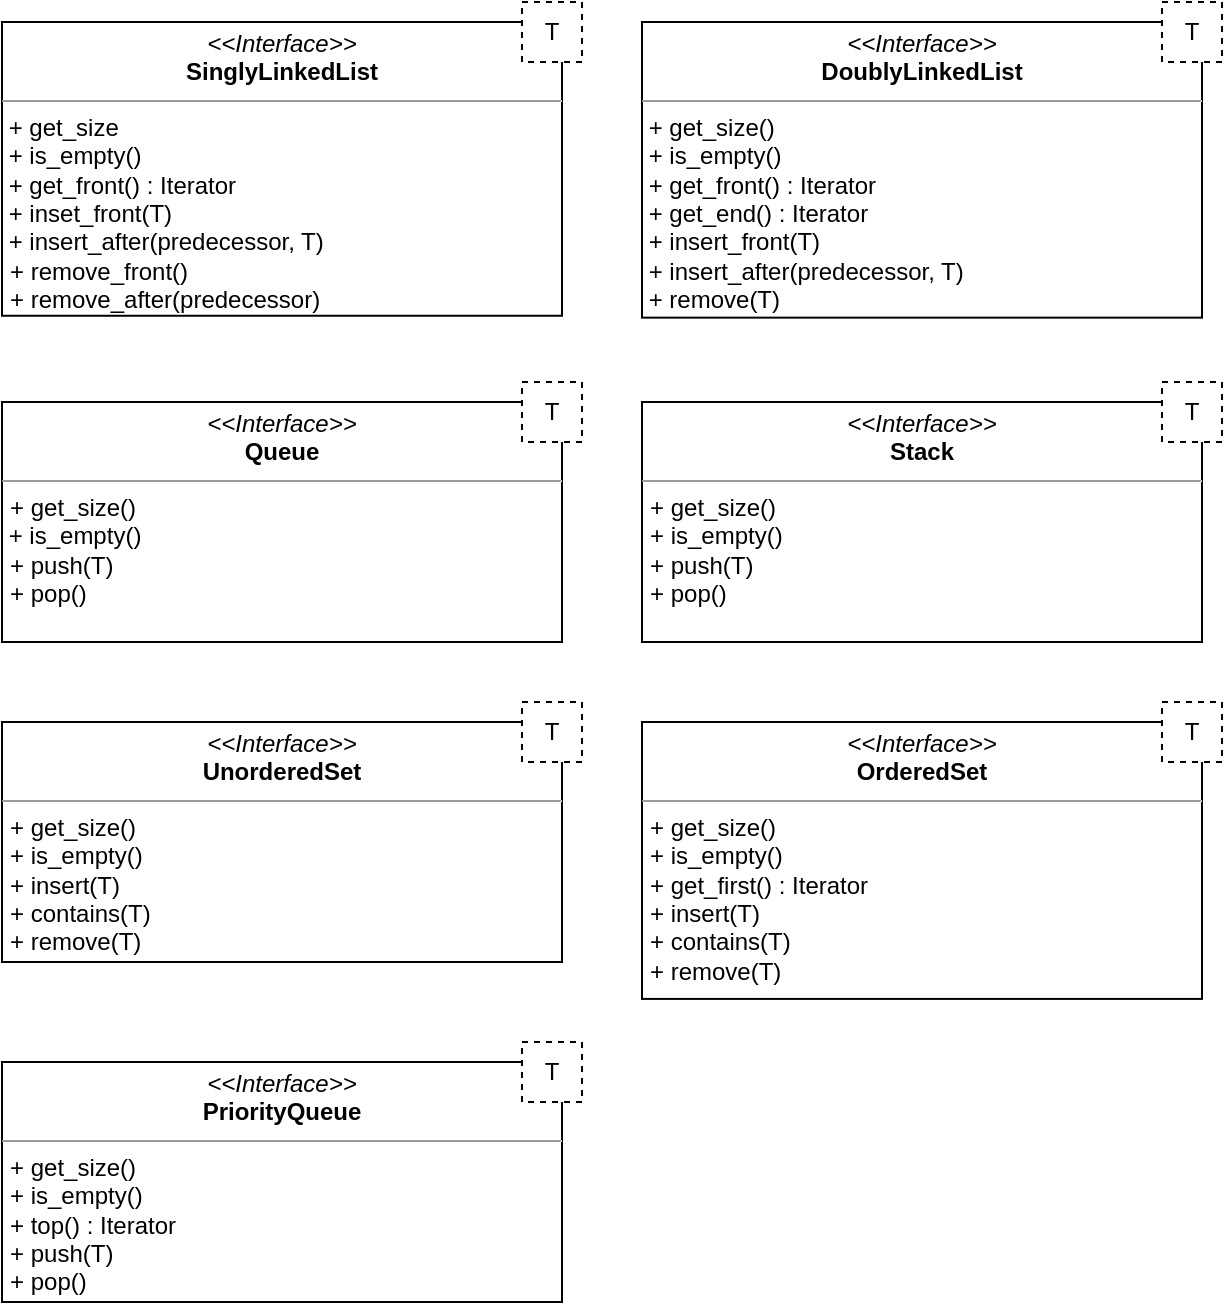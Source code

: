 <mxfile version="21.2.9" type="device">
  <diagram name="Seite-1" id="T3qOwCYRP5SabC_Y7l2l">
    <mxGraphModel dx="991" dy="476" grid="1" gridSize="10" guides="1" tooltips="1" connect="1" arrows="1" fold="1" page="1" pageScale="1" pageWidth="827" pageHeight="1169" math="0" shadow="0">
      <root>
        <mxCell id="0" />
        <mxCell id="1" parent="0" />
        <mxCell id="LrtDx9Zr3HTaaep1rT7l-30" value="" style="group" parent="1" vertex="1" connectable="0">
          <mxGeometry x="240" y="340" width="290" height="130" as="geometry" />
        </mxCell>
        <mxCell id="LrtDx9Zr3HTaaep1rT7l-2" value="&lt;p style=&quot;margin:0px;margin-top:4px;text-align:center;&quot;&gt;&lt;i&gt;&amp;lt;&amp;lt;Interface&amp;gt;&amp;gt;&lt;/i&gt;&lt;br&gt;&lt;b&gt;Queue&lt;/b&gt;&lt;/p&gt;&lt;hr size=&quot;1&quot;&gt;&lt;p style=&quot;border-color: var(--border-color); margin: 0px 0px 0px 4px;&quot;&gt;+ get_size()&lt;/p&gt;&amp;nbsp;+ is_empty()&lt;span style=&quot;background-color: initial;&quot;&gt;&amp;nbsp;&lt;/span&gt;&lt;br&gt;&lt;p style=&quot;border-color: var(--border-color); margin: 0px 0px 0px 4px;&quot;&gt;+ push(T)&lt;/p&gt;&lt;p style=&quot;border-color: var(--border-color); margin: 0px 0px 0px 4px;&quot;&gt;+ pop()&lt;/p&gt;" style="verticalAlign=top;align=left;overflow=fill;fontSize=12;fontFamily=Helvetica;html=1;whiteSpace=wrap;" parent="LrtDx9Zr3HTaaep1rT7l-30" vertex="1">
          <mxGeometry y="10" width="280" height="120" as="geometry" />
        </mxCell>
        <mxCell id="LrtDx9Zr3HTaaep1rT7l-3" value="T" style="fontStyle=0;dashed=1;html=1;whiteSpace=wrap;" parent="LrtDx9Zr3HTaaep1rT7l-30" vertex="1">
          <mxGeometry x="260" width="30" height="30" as="geometry" />
        </mxCell>
        <mxCell id="LrtDx9Zr3HTaaep1rT7l-32" value="" style="group" parent="1" vertex="1" connectable="0">
          <mxGeometry x="240" y="670" width="290" height="130" as="geometry" />
        </mxCell>
        <mxCell id="LrtDx9Zr3HTaaep1rT7l-11" value="&lt;p style=&quot;margin:0px;margin-top:4px;text-align:center;&quot;&gt;&lt;i&gt;&amp;lt;&amp;lt;Interface&amp;gt;&amp;gt;&lt;/i&gt;&lt;br&gt;&lt;b&gt;PriorityQueue&lt;/b&gt;&lt;/p&gt;&lt;hr size=&quot;1&quot;&gt;&lt;p style=&quot;margin:0px;margin-left:4px;&quot;&gt;+ get_size()&amp;nbsp;&lt;/p&gt;&lt;p style=&quot;margin:0px;margin-left:4px;&quot;&gt;+ is_empty()&lt;/p&gt;&lt;p style=&quot;margin:0px;margin-left:4px;&quot;&gt;&lt;span style=&quot;background-color: initial;&quot;&gt;+ top() : Iterator&lt;/span&gt;&lt;/p&gt;&lt;p style=&quot;margin:0px;margin-left:4px;&quot;&gt;+ push(T)&lt;/p&gt;&lt;p style=&quot;margin:0px;margin-left:4px;&quot;&gt;+ pop()&lt;/p&gt;" style="verticalAlign=top;align=left;overflow=fill;fontSize=12;fontFamily=Helvetica;html=1;whiteSpace=wrap;" parent="LrtDx9Zr3HTaaep1rT7l-32" vertex="1">
          <mxGeometry y="10" width="280" height="120" as="geometry" />
        </mxCell>
        <mxCell id="LrtDx9Zr3HTaaep1rT7l-12" value="T" style="fontStyle=0;dashed=1;html=1;whiteSpace=wrap;" parent="LrtDx9Zr3HTaaep1rT7l-32" vertex="1">
          <mxGeometry x="260" width="30" height="30" as="geometry" />
        </mxCell>
        <mxCell id="LrtDx9Zr3HTaaep1rT7l-33" value="" style="group" parent="1" vertex="1" connectable="0">
          <mxGeometry x="560" y="340" width="290" height="130" as="geometry" />
        </mxCell>
        <mxCell id="LrtDx9Zr3HTaaep1rT7l-8" value="&lt;p style=&quot;margin:0px;margin-top:4px;text-align:center;&quot;&gt;&lt;i&gt;&amp;lt;&amp;lt;Interface&amp;gt;&amp;gt;&lt;/i&gt;&lt;br&gt;&lt;b&gt;Stack&lt;/b&gt;&lt;/p&gt;&lt;hr size=&quot;1&quot;&gt;&lt;p style=&quot;margin:0px;margin-left:4px;&quot;&gt;+ get_size()&amp;nbsp;&lt;/p&gt;&lt;p style=&quot;margin:0px;margin-left:4px;&quot;&gt;+ is_empty()&lt;br&gt;&lt;/p&gt;&lt;p style=&quot;margin:0px;margin-left:4px;&quot;&gt;+ push(T)&lt;/p&gt;&lt;p style=&quot;margin:0px;margin-left:4px;&quot;&gt;+ pop()&lt;/p&gt;" style="verticalAlign=top;align=left;overflow=fill;fontSize=12;fontFamily=Helvetica;html=1;whiteSpace=wrap;" parent="LrtDx9Zr3HTaaep1rT7l-33" vertex="1">
          <mxGeometry y="10" width="280" height="120" as="geometry" />
        </mxCell>
        <mxCell id="LrtDx9Zr3HTaaep1rT7l-9" value="T" style="fontStyle=0;dashed=1;html=1;whiteSpace=wrap;" parent="LrtDx9Zr3HTaaep1rT7l-33" vertex="1">
          <mxGeometry x="260" width="30" height="30" as="geometry" />
        </mxCell>
        <mxCell id="3Ro4mRhuLF2zyKNi235O-5" value="&lt;p style=&quot;margin:0px;margin-top:4px;text-align:center;&quot;&gt;&lt;i&gt;&amp;lt;&amp;lt;Interface&amp;gt;&amp;gt;&lt;/i&gt;&lt;br&gt;&lt;b&gt;OrderedSet&lt;/b&gt;&lt;/p&gt;&lt;hr size=&quot;1&quot;&gt;&lt;p style=&quot;margin:0px;margin-left:4px;&quot;&gt;+ get_size()&amp;nbsp;&lt;/p&gt;&lt;p style=&quot;margin:0px;margin-left:4px;&quot;&gt;+ is_empty()&lt;br&gt;&lt;/p&gt;&lt;p style=&quot;margin:0px;margin-left:4px;&quot;&gt;+ get_first() : Iterator&lt;/p&gt;&lt;p style=&quot;margin:0px;margin-left:4px;&quot;&gt;+ insert(T)&lt;/p&gt;&lt;p style=&quot;margin:0px;margin-left:4px;&quot;&gt;+ contains(T)&lt;/p&gt;&lt;p style=&quot;margin:0px;margin-left:4px;&quot;&gt;+ remove(T)&lt;/p&gt;" style="verticalAlign=top;align=left;overflow=fill;fontSize=12;fontFamily=Helvetica;html=1;whiteSpace=wrap;" parent="1" vertex="1">
          <mxGeometry x="560" y="509.998" width="280" height="138.462" as="geometry" />
        </mxCell>
        <mxCell id="LrtDx9Zr3HTaaep1rT7l-21" value="&lt;p style=&quot;margin:0px;margin-top:4px;text-align:center;&quot;&gt;&lt;i&gt;&amp;lt;&amp;lt;Interface&amp;gt;&amp;gt;&lt;/i&gt;&lt;br&gt;&lt;b&gt;DoublyLinkedList&lt;/b&gt;&lt;/p&gt;&lt;hr size=&quot;1&quot;&gt;&amp;nbsp;+ get_size()&amp;nbsp;&lt;br&gt;&amp;nbsp;+ is_empty()&lt;br&gt;&amp;nbsp;+ get_front() : Iterator&lt;br&gt;&amp;nbsp;+ get_end() : Iterator&lt;br&gt;&amp;nbsp;+ insert_front(T)&lt;br&gt;&lt;div&gt;&amp;nbsp;+ insert_after(predecessor, T)&lt;/div&gt;&lt;div&gt;&amp;nbsp;+ remove(T)&lt;/div&gt;" style="verticalAlign=top;align=left;overflow=fill;fontSize=12;fontFamily=Helvetica;html=1;whiteSpace=wrap;" parent="1" vertex="1">
          <mxGeometry x="560" y="160.004" width="280" height="147.816" as="geometry" />
        </mxCell>
        <mxCell id="LrtDx9Zr3HTaaep1rT7l-18" value="&lt;p style=&quot;margin:0px;margin-top:4px;text-align:center;&quot;&gt;&lt;i&gt;&amp;lt;&amp;lt;Interface&amp;gt;&amp;gt;&lt;/i&gt;&lt;br&gt;&lt;b&gt;SinglyLinkedList&lt;/b&gt;&lt;/p&gt;&lt;hr size=&quot;1&quot;&gt;&amp;nbsp;+ get_size&lt;br&gt;&amp;nbsp;+ is_empty()&amp;nbsp;&lt;br&gt;&amp;nbsp;+ get_front() : Iterator&lt;br&gt;&amp;nbsp;+ inset_front(T)&lt;br&gt;&amp;nbsp;+ insert_after(predecessor, T)&lt;b&gt;&lt;br&gt;&lt;/b&gt;&lt;p style=&quot;margin:0px;margin-left:4px;&quot;&gt;+ remove_front()&lt;/p&gt;&lt;p style=&quot;margin:0px;margin-left:4px;&quot;&gt;+ remove_after(predecessor)&lt;/p&gt;" style="verticalAlign=top;align=left;overflow=fill;fontSize=12;fontFamily=Helvetica;html=1;whiteSpace=wrap;container=0;" parent="1" vertex="1">
          <mxGeometry x="240" y="160.0" width="280" height="146.88" as="geometry" />
        </mxCell>
        <mxCell id="3Ro4mRhuLF2zyKNi235O-2" value="&lt;p style=&quot;margin:0px;margin-top:4px;text-align:center;&quot;&gt;&lt;i&gt;&amp;lt;&amp;lt;Interface&amp;gt;&amp;gt;&lt;/i&gt;&lt;br&gt;&lt;b&gt;UnorderedSet&lt;/b&gt;&lt;/p&gt;&lt;hr size=&quot;1&quot;&gt;&lt;p style=&quot;margin:0px;margin-left:4px;&quot;&gt;+ get_size()&amp;nbsp;&lt;/p&gt;&lt;p style=&quot;margin:0px;margin-left:4px;&quot;&gt;+ is_empty()&lt;br&gt;&lt;/p&gt;&lt;p style=&quot;margin:0px;margin-left:4px;&quot;&gt;+ insert(T)&lt;/p&gt;&lt;p style=&quot;margin:0px;margin-left:4px;&quot;&gt;+ contains(T)&lt;/p&gt;&lt;p style=&quot;margin:0px;margin-left:4px;&quot;&gt;+ remove(T)&lt;/p&gt;" style="verticalAlign=top;align=left;overflow=fill;fontSize=12;fontFamily=Helvetica;html=1;whiteSpace=wrap;" parent="1" vertex="1">
          <mxGeometry x="240" y="510" width="280" height="120" as="geometry" />
        </mxCell>
        <mxCell id="ggEIHunW_M2FRsT6yCjh-1" value="T" style="fontStyle=0;dashed=1;html=1;whiteSpace=wrap;" vertex="1" parent="1">
          <mxGeometry x="820" y="500" width="30" height="30" as="geometry" />
        </mxCell>
        <mxCell id="ggEIHunW_M2FRsT6yCjh-2" value="T" style="fontStyle=0;dashed=1;html=1;whiteSpace=wrap;" vertex="1" parent="1">
          <mxGeometry x="500" y="500" width="30" height="30" as="geometry" />
        </mxCell>
        <mxCell id="ggEIHunW_M2FRsT6yCjh-3" value="T" style="fontStyle=0;dashed=1;html=1;whiteSpace=wrap;" vertex="1" parent="1">
          <mxGeometry x="820" y="150" width="30" height="30" as="geometry" />
        </mxCell>
        <mxCell id="ggEIHunW_M2FRsT6yCjh-4" value="T" style="fontStyle=0;dashed=1;html=1;whiteSpace=wrap;" vertex="1" parent="1">
          <mxGeometry x="500" y="150" width="30" height="30" as="geometry" />
        </mxCell>
      </root>
    </mxGraphModel>
  </diagram>
</mxfile>
